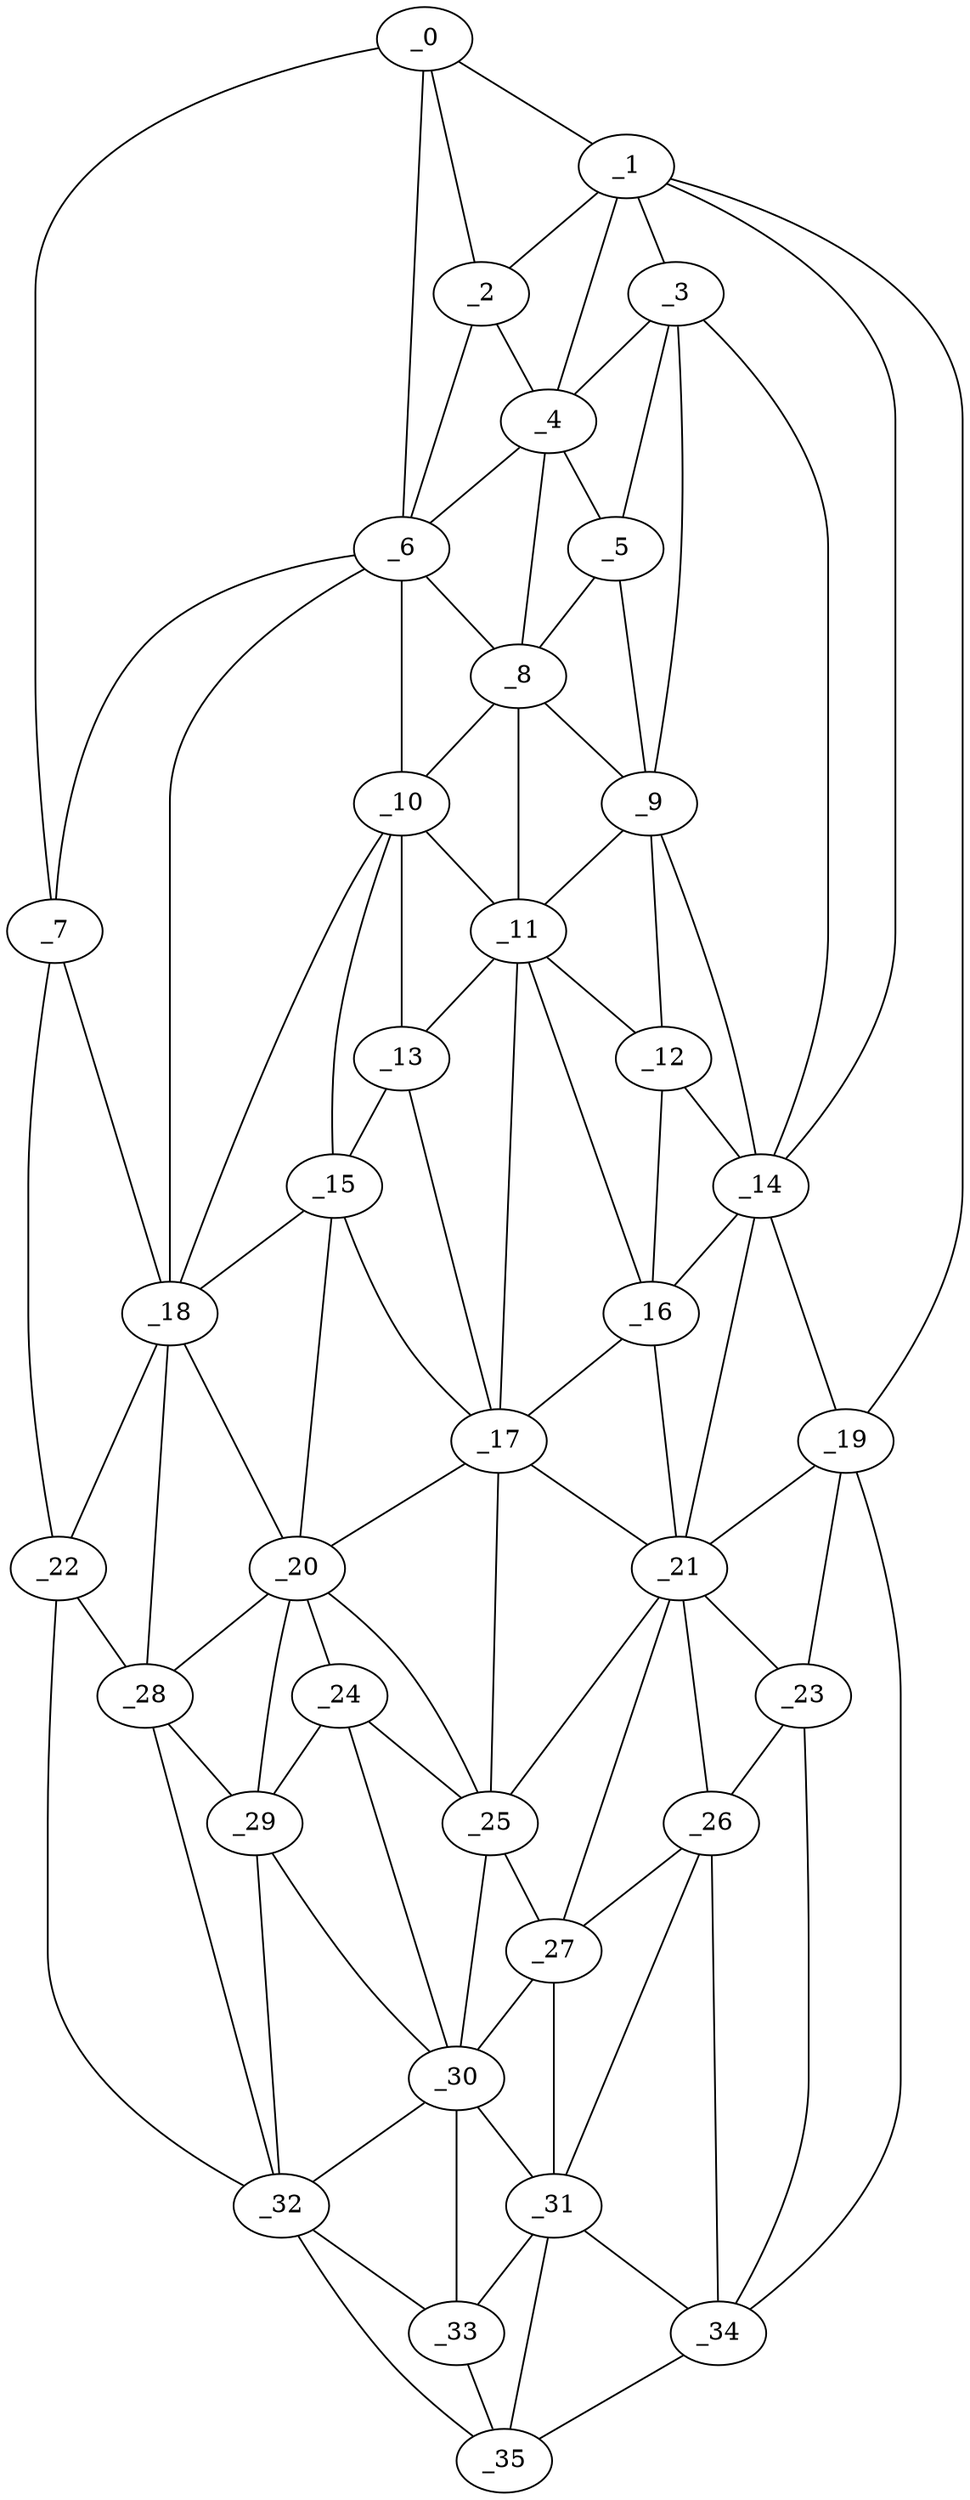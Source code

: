 graph "obj30__85.gxl" {
	_0	 [x=30,
		y=64];
	_1	 [x=35,
		y=101];
	_0 -- _1	 [valence=1];
	_2	 [x=37,
		y=71];
	_0 -- _2	 [valence=2];
	_6	 [x=46,
		y=68];
	_0 -- _6	 [valence=1];
	_7	 [x=50,
		y=6];
	_0 -- _7	 [valence=1];
	_1 -- _2	 [valence=1];
	_3	 [x=40,
		y=100];
	_1 -- _3	 [valence=2];
	_4	 [x=42,
		y=85];
	_1 -- _4	 [valence=2];
	_14	 [x=63,
		y=102];
	_1 -- _14	 [valence=1];
	_19	 [x=77,
		y=105];
	_1 -- _19	 [valence=1];
	_2 -- _4	 [valence=2];
	_2 -- _6	 [valence=1];
	_3 -- _4	 [valence=1];
	_5	 [x=45,
		y=93];
	_3 -- _5	 [valence=1];
	_9	 [x=53,
		y=95];
	_3 -- _9	 [valence=2];
	_3 -- _14	 [valence=1];
	_4 -- _5	 [valence=2];
	_4 -- _6	 [valence=2];
	_8	 [x=53,
		y=85];
	_4 -- _8	 [valence=1];
	_5 -- _8	 [valence=1];
	_5 -- _9	 [valence=2];
	_6 -- _7	 [valence=2];
	_6 -- _8	 [valence=1];
	_10	 [x=57,
		y=75];
	_6 -- _10	 [valence=2];
	_18	 [x=71,
		y=59];
	_6 -- _18	 [valence=2];
	_7 -- _18	 [valence=2];
	_22	 [x=82,
		y=9];
	_7 -- _22	 [valence=1];
	_8 -- _9	 [valence=1];
	_8 -- _10	 [valence=2];
	_11	 [x=59,
		y=86];
	_8 -- _11	 [valence=2];
	_9 -- _11	 [valence=2];
	_12	 [x=61,
		y=99];
	_9 -- _12	 [valence=1];
	_9 -- _14	 [valence=2];
	_10 -- _11	 [valence=1];
	_13	 [x=62,
		y=76];
	_10 -- _13	 [valence=2];
	_15	 [x=66,
		y=73];
	_10 -- _15	 [valence=2];
	_10 -- _18	 [valence=1];
	_11 -- _12	 [valence=2];
	_11 -- _13	 [valence=2];
	_16	 [x=66,
		y=89];
	_11 -- _16	 [valence=2];
	_17	 [x=69,
		y=80];
	_11 -- _17	 [valence=2];
	_12 -- _14	 [valence=2];
	_12 -- _16	 [valence=1];
	_13 -- _15	 [valence=2];
	_13 -- _17	 [valence=2];
	_14 -- _16	 [valence=2];
	_14 -- _19	 [valence=2];
	_21	 [x=80,
		y=93];
	_14 -- _21	 [valence=1];
	_15 -- _17	 [valence=2];
	_15 -- _18	 [valence=2];
	_20	 [x=79,
		y=72];
	_15 -- _20	 [valence=1];
	_16 -- _17	 [valence=1];
	_16 -- _21	 [valence=1];
	_17 -- _20	 [valence=2];
	_17 -- _21	 [valence=2];
	_25	 [x=85,
		y=83];
	_17 -- _25	 [valence=2];
	_18 -- _20	 [valence=2];
	_18 -- _22	 [valence=2];
	_28	 [x=89,
		y=49];
	_18 -- _28	 [valence=2];
	_19 -- _21	 [valence=1];
	_23	 [x=83,
		y=102];
	_19 -- _23	 [valence=2];
	_34	 [x=104,
		y=103];
	_19 -- _34	 [valence=1];
	_24	 [x=85,
		y=76];
	_20 -- _24	 [valence=1];
	_20 -- _25	 [valence=2];
	_20 -- _28	 [valence=2];
	_29	 [x=94,
		y=71];
	_20 -- _29	 [valence=1];
	_21 -- _23	 [valence=1];
	_21 -- _25	 [valence=1];
	_26	 [x=86,
		y=94];
	_21 -- _26	 [valence=2];
	_27	 [x=88,
		y=87];
	_21 -- _27	 [valence=1];
	_22 -- _28	 [valence=2];
	_32	 [x=102,
		y=73];
	_22 -- _32	 [valence=1];
	_23 -- _26	 [valence=1];
	_23 -- _34	 [valence=2];
	_24 -- _25	 [valence=1];
	_24 -- _29	 [valence=2];
	_30	 [x=96,
		y=76];
	_24 -- _30	 [valence=2];
	_25 -- _27	 [valence=2];
	_25 -- _30	 [valence=2];
	_26 -- _27	 [valence=2];
	_31	 [x=96,
		y=87];
	_26 -- _31	 [valence=2];
	_26 -- _34	 [valence=2];
	_27 -- _30	 [valence=2];
	_27 -- _31	 [valence=2];
	_28 -- _29	 [valence=2];
	_28 -- _32	 [valence=1];
	_29 -- _30	 [valence=1];
	_29 -- _32	 [valence=1];
	_30 -- _31	 [valence=2];
	_30 -- _32	 [valence=1];
	_33	 [x=103,
		y=79];
	_30 -- _33	 [valence=1];
	_31 -- _33	 [valence=2];
	_31 -- _34	 [valence=2];
	_35	 [x=106,
		y=91];
	_31 -- _35	 [valence=2];
	_32 -- _33	 [valence=2];
	_32 -- _35	 [valence=1];
	_33 -- _35	 [valence=1];
	_34 -- _35	 [valence=1];
}
